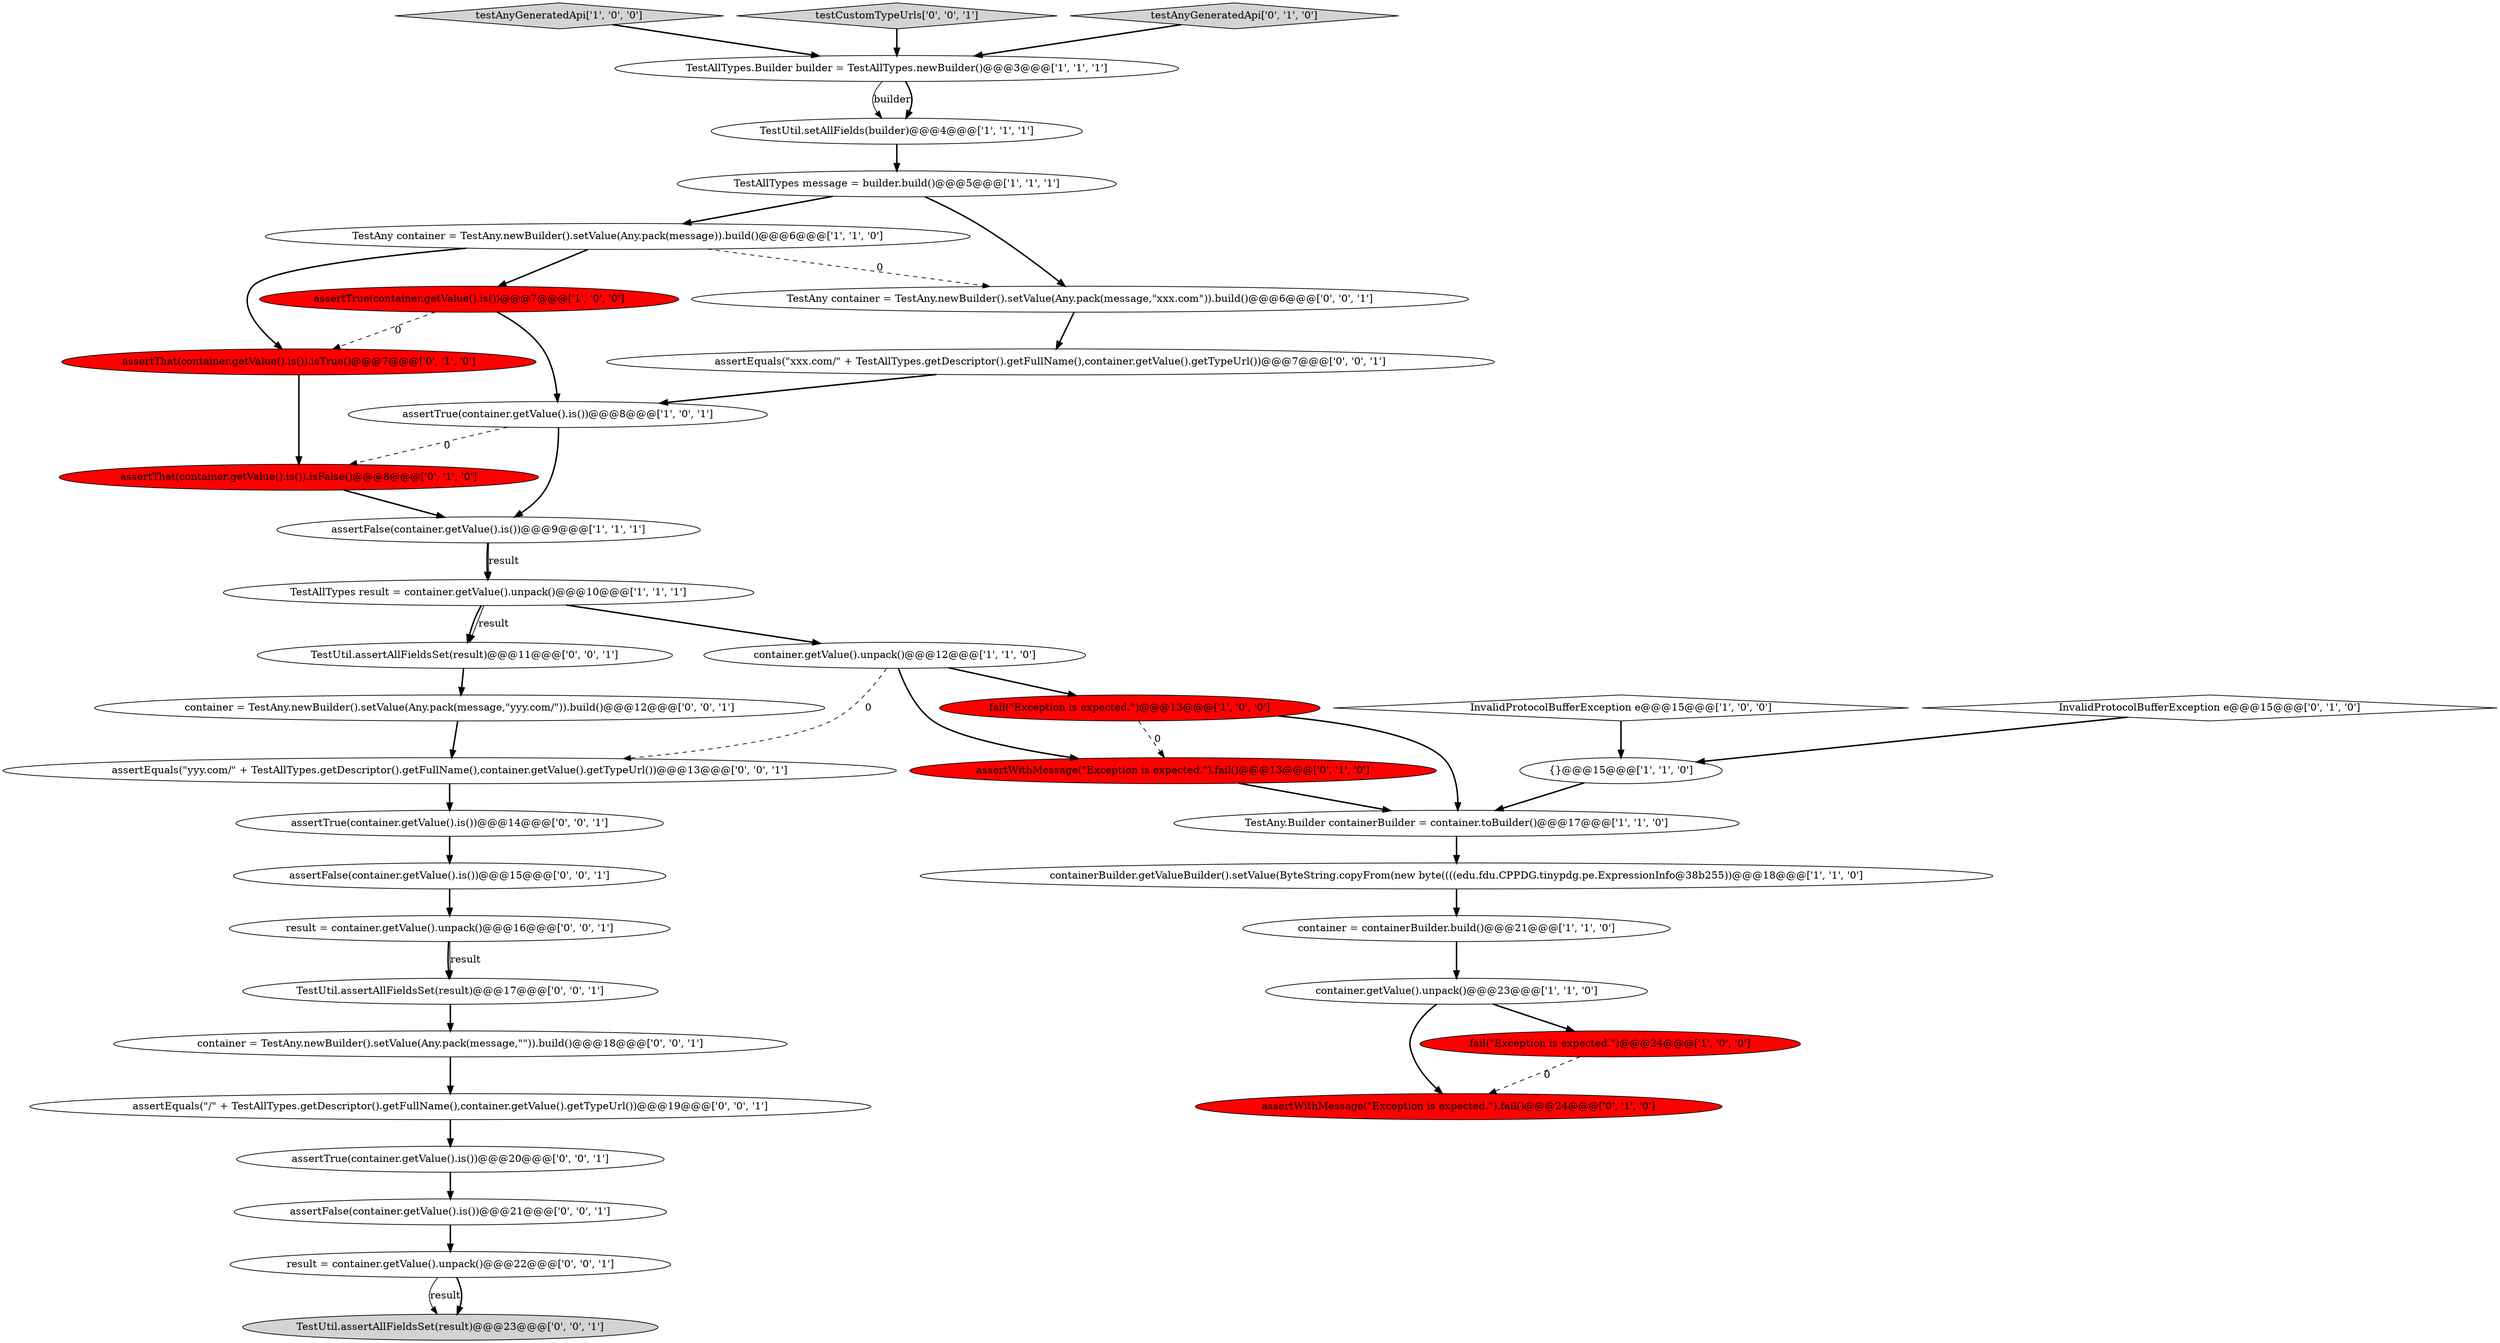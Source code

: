 digraph {
15 [style = filled, label = "TestAny.Builder containerBuilder = container.toBuilder()@@@17@@@['1', '1', '0']", fillcolor = white, shape = ellipse image = "AAA0AAABBB1BBB"];
14 [style = filled, label = "testAnyGeneratedApi['1', '0', '0']", fillcolor = lightgray, shape = diamond image = "AAA0AAABBB1BBB"];
8 [style = filled, label = "container.getValue().unpack()@@@12@@@['1', '1', '0']", fillcolor = white, shape = ellipse image = "AAA0AAABBB1BBB"];
36 [style = filled, label = "testCustomTypeUrls['0', '0', '1']", fillcolor = lightgray, shape = diamond image = "AAA0AAABBB3BBB"];
21 [style = filled, label = "assertWithMessage(\"Exception is expected.\").fail()@@@13@@@['0', '1', '0']", fillcolor = red, shape = ellipse image = "AAA1AAABBB2BBB"];
38 [style = filled, label = "assertEquals(\"yyy.com/\" + TestAllTypes.getDescriptor().getFullName(),container.getValue().getTypeUrl())@@@13@@@['0', '0', '1']", fillcolor = white, shape = ellipse image = "AAA0AAABBB3BBB"];
19 [style = filled, label = "testAnyGeneratedApi['0', '1', '0']", fillcolor = lightgray, shape = diamond image = "AAA0AAABBB2BBB"];
28 [style = filled, label = "container = TestAny.newBuilder().setValue(Any.pack(message,\"\")).build()@@@18@@@['0', '0', '1']", fillcolor = white, shape = ellipse image = "AAA0AAABBB3BBB"];
4 [style = filled, label = "InvalidProtocolBufferException e@@@15@@@['1', '0', '0']", fillcolor = white, shape = diamond image = "AAA0AAABBB1BBB"];
31 [style = filled, label = "TestAny container = TestAny.newBuilder().setValue(Any.pack(message,\"xxx.com\")).build()@@@6@@@['0', '0', '1']", fillcolor = white, shape = ellipse image = "AAA0AAABBB3BBB"];
39 [style = filled, label = "result = container.getValue().unpack()@@@22@@@['0', '0', '1']", fillcolor = white, shape = ellipse image = "AAA0AAABBB3BBB"];
9 [style = filled, label = "container = containerBuilder.build()@@@21@@@['1', '1', '0']", fillcolor = white, shape = ellipse image = "AAA0AAABBB1BBB"];
20 [style = filled, label = "assertWithMessage(\"Exception is expected.\").fail()@@@24@@@['0', '1', '0']", fillcolor = red, shape = ellipse image = "AAA1AAABBB2BBB"];
0 [style = filled, label = "containerBuilder.getValueBuilder().setValue(ByteString.copyFrom(new byte((((edu.fdu.CPPDG.tinypdg.pe.ExpressionInfo@38b255))@@@18@@@['1', '1', '0']", fillcolor = white, shape = ellipse image = "AAA0AAABBB1BBB"];
16 [style = filled, label = "fail(\"Exception is expected.\")@@@13@@@['1', '0', '0']", fillcolor = red, shape = ellipse image = "AAA1AAABBB1BBB"];
30 [style = filled, label = "assertTrue(container.getValue().is())@@@20@@@['0', '0', '1']", fillcolor = white, shape = ellipse image = "AAA0AAABBB3BBB"];
7 [style = filled, label = "assertFalse(container.getValue().is())@@@9@@@['1', '1', '1']", fillcolor = white, shape = ellipse image = "AAA0AAABBB1BBB"];
23 [style = filled, label = "assertThat(container.getValue().is()).isFalse()@@@8@@@['0', '1', '0']", fillcolor = red, shape = ellipse image = "AAA1AAABBB2BBB"];
12 [style = filled, label = "TestAllTypes message = builder.build()@@@5@@@['1', '1', '1']", fillcolor = white, shape = ellipse image = "AAA0AAABBB1BBB"];
2 [style = filled, label = "TestAny container = TestAny.newBuilder().setValue(Any.pack(message)).build()@@@6@@@['1', '1', '0']", fillcolor = white, shape = ellipse image = "AAA0AAABBB1BBB"];
25 [style = filled, label = "assertEquals(\"/\" + TestAllTypes.getDescriptor().getFullName(),container.getValue().getTypeUrl())@@@19@@@['0', '0', '1']", fillcolor = white, shape = ellipse image = "AAA0AAABBB3BBB"];
35 [style = filled, label = "result = container.getValue().unpack()@@@16@@@['0', '0', '1']", fillcolor = white, shape = ellipse image = "AAA0AAABBB3BBB"];
11 [style = filled, label = "TestUtil.setAllFields(builder)@@@4@@@['1', '1', '1']", fillcolor = white, shape = ellipse image = "AAA0AAABBB1BBB"];
10 [style = filled, label = "TestAllTypes.Builder builder = TestAllTypes.newBuilder()@@@3@@@['1', '1', '1']", fillcolor = white, shape = ellipse image = "AAA0AAABBB1BBB"];
27 [style = filled, label = "assertFalse(container.getValue().is())@@@15@@@['0', '0', '1']", fillcolor = white, shape = ellipse image = "AAA0AAABBB3BBB"];
5 [style = filled, label = "{}@@@15@@@['1', '1', '0']", fillcolor = white, shape = ellipse image = "AAA0AAABBB1BBB"];
24 [style = filled, label = "assertTrue(container.getValue().is())@@@14@@@['0', '0', '1']", fillcolor = white, shape = ellipse image = "AAA0AAABBB3BBB"];
34 [style = filled, label = "TestUtil.assertAllFieldsSet(result)@@@17@@@['0', '0', '1']", fillcolor = white, shape = ellipse image = "AAA0AAABBB3BBB"];
29 [style = filled, label = "assertFalse(container.getValue().is())@@@21@@@['0', '0', '1']", fillcolor = white, shape = ellipse image = "AAA0AAABBB3BBB"];
22 [style = filled, label = "InvalidProtocolBufferException e@@@15@@@['0', '1', '0']", fillcolor = white, shape = diamond image = "AAA0AAABBB2BBB"];
18 [style = filled, label = "assertThat(container.getValue().is()).isTrue()@@@7@@@['0', '1', '0']", fillcolor = red, shape = ellipse image = "AAA1AAABBB2BBB"];
33 [style = filled, label = "TestUtil.assertAllFieldsSet(result)@@@23@@@['0', '0', '1']", fillcolor = lightgray, shape = ellipse image = "AAA0AAABBB3BBB"];
1 [style = filled, label = "assertTrue(container.getValue().is())@@@7@@@['1', '0', '0']", fillcolor = red, shape = ellipse image = "AAA1AAABBB1BBB"];
3 [style = filled, label = "TestAllTypes result = container.getValue().unpack()@@@10@@@['1', '1', '1']", fillcolor = white, shape = ellipse image = "AAA0AAABBB1BBB"];
17 [style = filled, label = "container.getValue().unpack()@@@23@@@['1', '1', '0']", fillcolor = white, shape = ellipse image = "AAA0AAABBB1BBB"];
6 [style = filled, label = "assertTrue(container.getValue().is())@@@8@@@['1', '0', '1']", fillcolor = white, shape = ellipse image = "AAA0AAABBB1BBB"];
32 [style = filled, label = "container = TestAny.newBuilder().setValue(Any.pack(message,\"yyy.com/\")).build()@@@12@@@['0', '0', '1']", fillcolor = white, shape = ellipse image = "AAA0AAABBB3BBB"];
26 [style = filled, label = "TestUtil.assertAllFieldsSet(result)@@@11@@@['0', '0', '1']", fillcolor = white, shape = ellipse image = "AAA0AAABBB3BBB"];
37 [style = filled, label = "assertEquals(\"xxx.com/\" + TestAllTypes.getDescriptor().getFullName(),container.getValue().getTypeUrl())@@@7@@@['0', '0', '1']", fillcolor = white, shape = ellipse image = "AAA0AAABBB3BBB"];
13 [style = filled, label = "fail(\"Exception is expected.\")@@@24@@@['1', '0', '0']", fillcolor = red, shape = ellipse image = "AAA1AAABBB1BBB"];
8->16 [style = bold, label=""];
16->15 [style = bold, label=""];
31->37 [style = bold, label=""];
10->11 [style = solid, label="builder"];
0->9 [style = bold, label=""];
26->32 [style = bold, label=""];
18->23 [style = bold, label=""];
38->24 [style = bold, label=""];
29->39 [style = bold, label=""];
2->1 [style = bold, label=""];
25->30 [style = bold, label=""];
39->33 [style = solid, label="result"];
21->15 [style = bold, label=""];
13->20 [style = dashed, label="0"];
3->26 [style = bold, label=""];
14->10 [style = bold, label=""];
5->15 [style = bold, label=""];
2->18 [style = bold, label=""];
9->17 [style = bold, label=""];
19->10 [style = bold, label=""];
11->12 [style = bold, label=""];
1->18 [style = dashed, label="0"];
36->10 [style = bold, label=""];
37->6 [style = bold, label=""];
16->21 [style = dashed, label="0"];
22->5 [style = bold, label=""];
30->29 [style = bold, label=""];
7->3 [style = bold, label=""];
7->3 [style = solid, label="result"];
27->35 [style = bold, label=""];
39->33 [style = bold, label=""];
2->31 [style = dashed, label="0"];
3->26 [style = solid, label="result"];
32->38 [style = bold, label=""];
34->28 [style = bold, label=""];
12->2 [style = bold, label=""];
1->6 [style = bold, label=""];
8->38 [style = dashed, label="0"];
3->8 [style = bold, label=""];
15->0 [style = bold, label=""];
8->21 [style = bold, label=""];
35->34 [style = solid, label="result"];
28->25 [style = bold, label=""];
17->13 [style = bold, label=""];
23->7 [style = bold, label=""];
6->7 [style = bold, label=""];
35->34 [style = bold, label=""];
4->5 [style = bold, label=""];
24->27 [style = bold, label=""];
12->31 [style = bold, label=""];
6->23 [style = dashed, label="0"];
17->20 [style = bold, label=""];
10->11 [style = bold, label=""];
}
